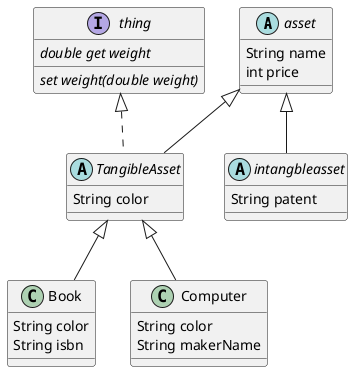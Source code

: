 @startuml
'https://plantuml.com/class-diagram

abstract class asset {
  String name
  int price
}

interface thing {
  {abstract} double get weight
  {abstract} set weight(double weight)
}

abstract class TangibleAsset extends asset implements thing{
  String color
}

abstract class intangbleasset extends asset {
  String patent
}

class Book extends TangibleAsset {
 String color
 String isbn
}

class Computer extends TangibleAsset {
 String color
 String makerName
}

@enduml